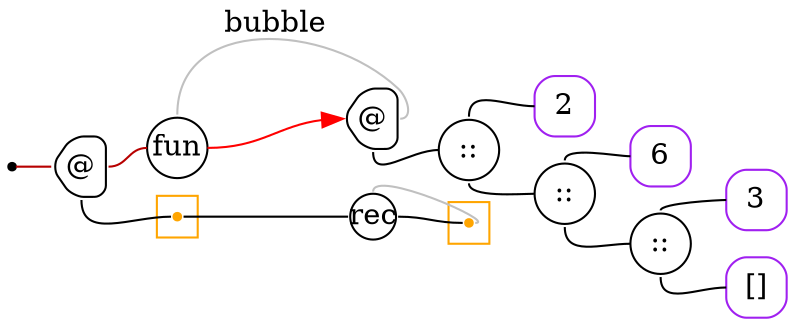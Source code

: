 digraph G {
  rankdir=LR;
  edge[arrowhead=none,arrowtail=none];
  node[fixedsize=true,shape=circle]
  size="9.201041666666667,5.219270833333334";
  labeldistance=0;
  nodesep=.175;
  ranksep=.175;

 nd1[shape=point];
 nd2[label="@",tooltip="nd2-AppGraph",style=rounded,orientation=90,shape=house,width=.4,height=.4,color="#000000"];
 subgraph cluster_nd45 {
   graph[style=fill,color="orange"];
   ndcluster_nd45[tooltip="nd45",orientation=90,shape=point,color="orange"];
 };
 nd362[label="rec",tooltip="nd362-RecurGraph",style=rounded,width=.3,height=.3,color="#000000"];
   subgraph cluster_nd366 {
     graph[style=fill,color="orange"];
     ndcluster_nd366[tooltip="nd366",orientation=90,shape=point,color="orange"];
   };
 nd6[label="fun",tooltip="nd6-AbsGraph",style=rounded,width=.4,height=.4,color="#000000"];
 nd7[label="@",tooltip="nd7-AppGraph",style=rounded,orientation=90,shape=house,width=.4,height=.4,color="#000000"];
 nd11[label="::",tooltip="nd11-BinOpGraph",style=rounded,width=.4,height=.4,color="#000000"];
   nd15[label="2",tooltip="nd15-ConstGraph",style=rounded,orientation=90,shape=square,width=.4,height=.4,color="purple"];
 nd17[label="::",tooltip="nd17-BinOpGraph",style=rounded,width=.4,height=.4,color="#000000"];
   nd21[label="6",tooltip="nd21-ConstGraph",style=rounded,orientation=90,shape=square,width=.4,height=.4,color="purple"];
 nd23[label="::",tooltip="nd23-BinOpGraph",style=rounded,width=.4,height=.4,color="#000000"];
   nd27[label="3",tooltip="nd27-ConstGraph",style=rounded,orientation=90,shape=square,width=.4,height=.4,color="purple"];
   nd32[label="[]",tooltip="nd32-ConstEmptyGraph",style=rounded,orientation=90,shape=square,width=.4,height=.4,color="purple"];

  nd23->nd27[tailport=n,headport=w];
  nd23->nd32[tailport=s,headport=w];
  nd17->nd21[tailport=n,headport=w];
  nd17->nd23[tailport=s,headport=w];
  nd11->nd15[tailport=n,headport=w];
  nd11->nd17[tailport=s,headport=w];
  nd6->nd7[dir=back,label="bubble",headport=e,tailport=n,color=grey,arrowhead=none,arrowtail=none];
  nd7->nd11[tailport=s,headport=w];
  nd6->nd7[tailport=e,headport=w,color=red,arrowhead=normal];
  ndcluster_nd45->nd362[tailport=e,headport=w,color=black,arrowhead=none,arrowtail=none];
  nd2->ndcluster_nd45[tailport=s,headport=w];
  nd2->nd6[tailport=e,headport=w,color="#b70000",arrowhead=none,arrowtail=none];
  nd1->nd2[tailport=e,headport=w,color="#b70000",arrowhead=none,arrowtail=none];
  nd362->ndcluster_nd366[dir=back,headport=e,tailport=n,color=grey,arrowhead=none,arrowtail=none];
  nd362->ndcluster_nd366[tailport=e,headport=w];
}